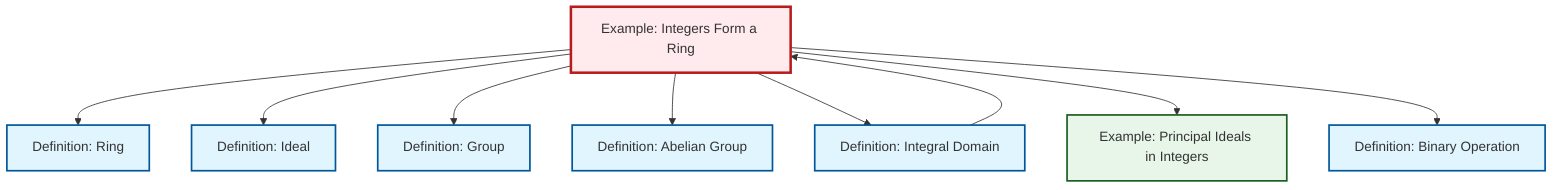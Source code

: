 graph TD
    classDef definition fill:#e1f5fe,stroke:#01579b,stroke-width:2px
    classDef theorem fill:#f3e5f5,stroke:#4a148c,stroke-width:2px
    classDef axiom fill:#fff3e0,stroke:#e65100,stroke-width:2px
    classDef example fill:#e8f5e9,stroke:#1b5e20,stroke-width:2px
    classDef current fill:#ffebee,stroke:#b71c1c,stroke-width:3px
    ex-integers-ring["Example: Integers Form a Ring"]:::example
    def-ring["Definition: Ring"]:::definition
    def-binary-operation["Definition: Binary Operation"]:::definition
    ex-principal-ideal["Example: Principal Ideals in Integers"]:::example
    def-abelian-group["Definition: Abelian Group"]:::definition
    def-integral-domain["Definition: Integral Domain"]:::definition
    def-ideal["Definition: Ideal"]:::definition
    def-group["Definition: Group"]:::definition
    ex-integers-ring --> def-ring
    ex-integers-ring --> def-ideal
    ex-integers-ring --> def-group
    ex-integers-ring --> def-abelian-group
    ex-integers-ring --> def-integral-domain
    ex-integers-ring --> ex-principal-ideal
    ex-integers-ring --> def-binary-operation
    def-integral-domain --> ex-integers-ring
    class ex-integers-ring current